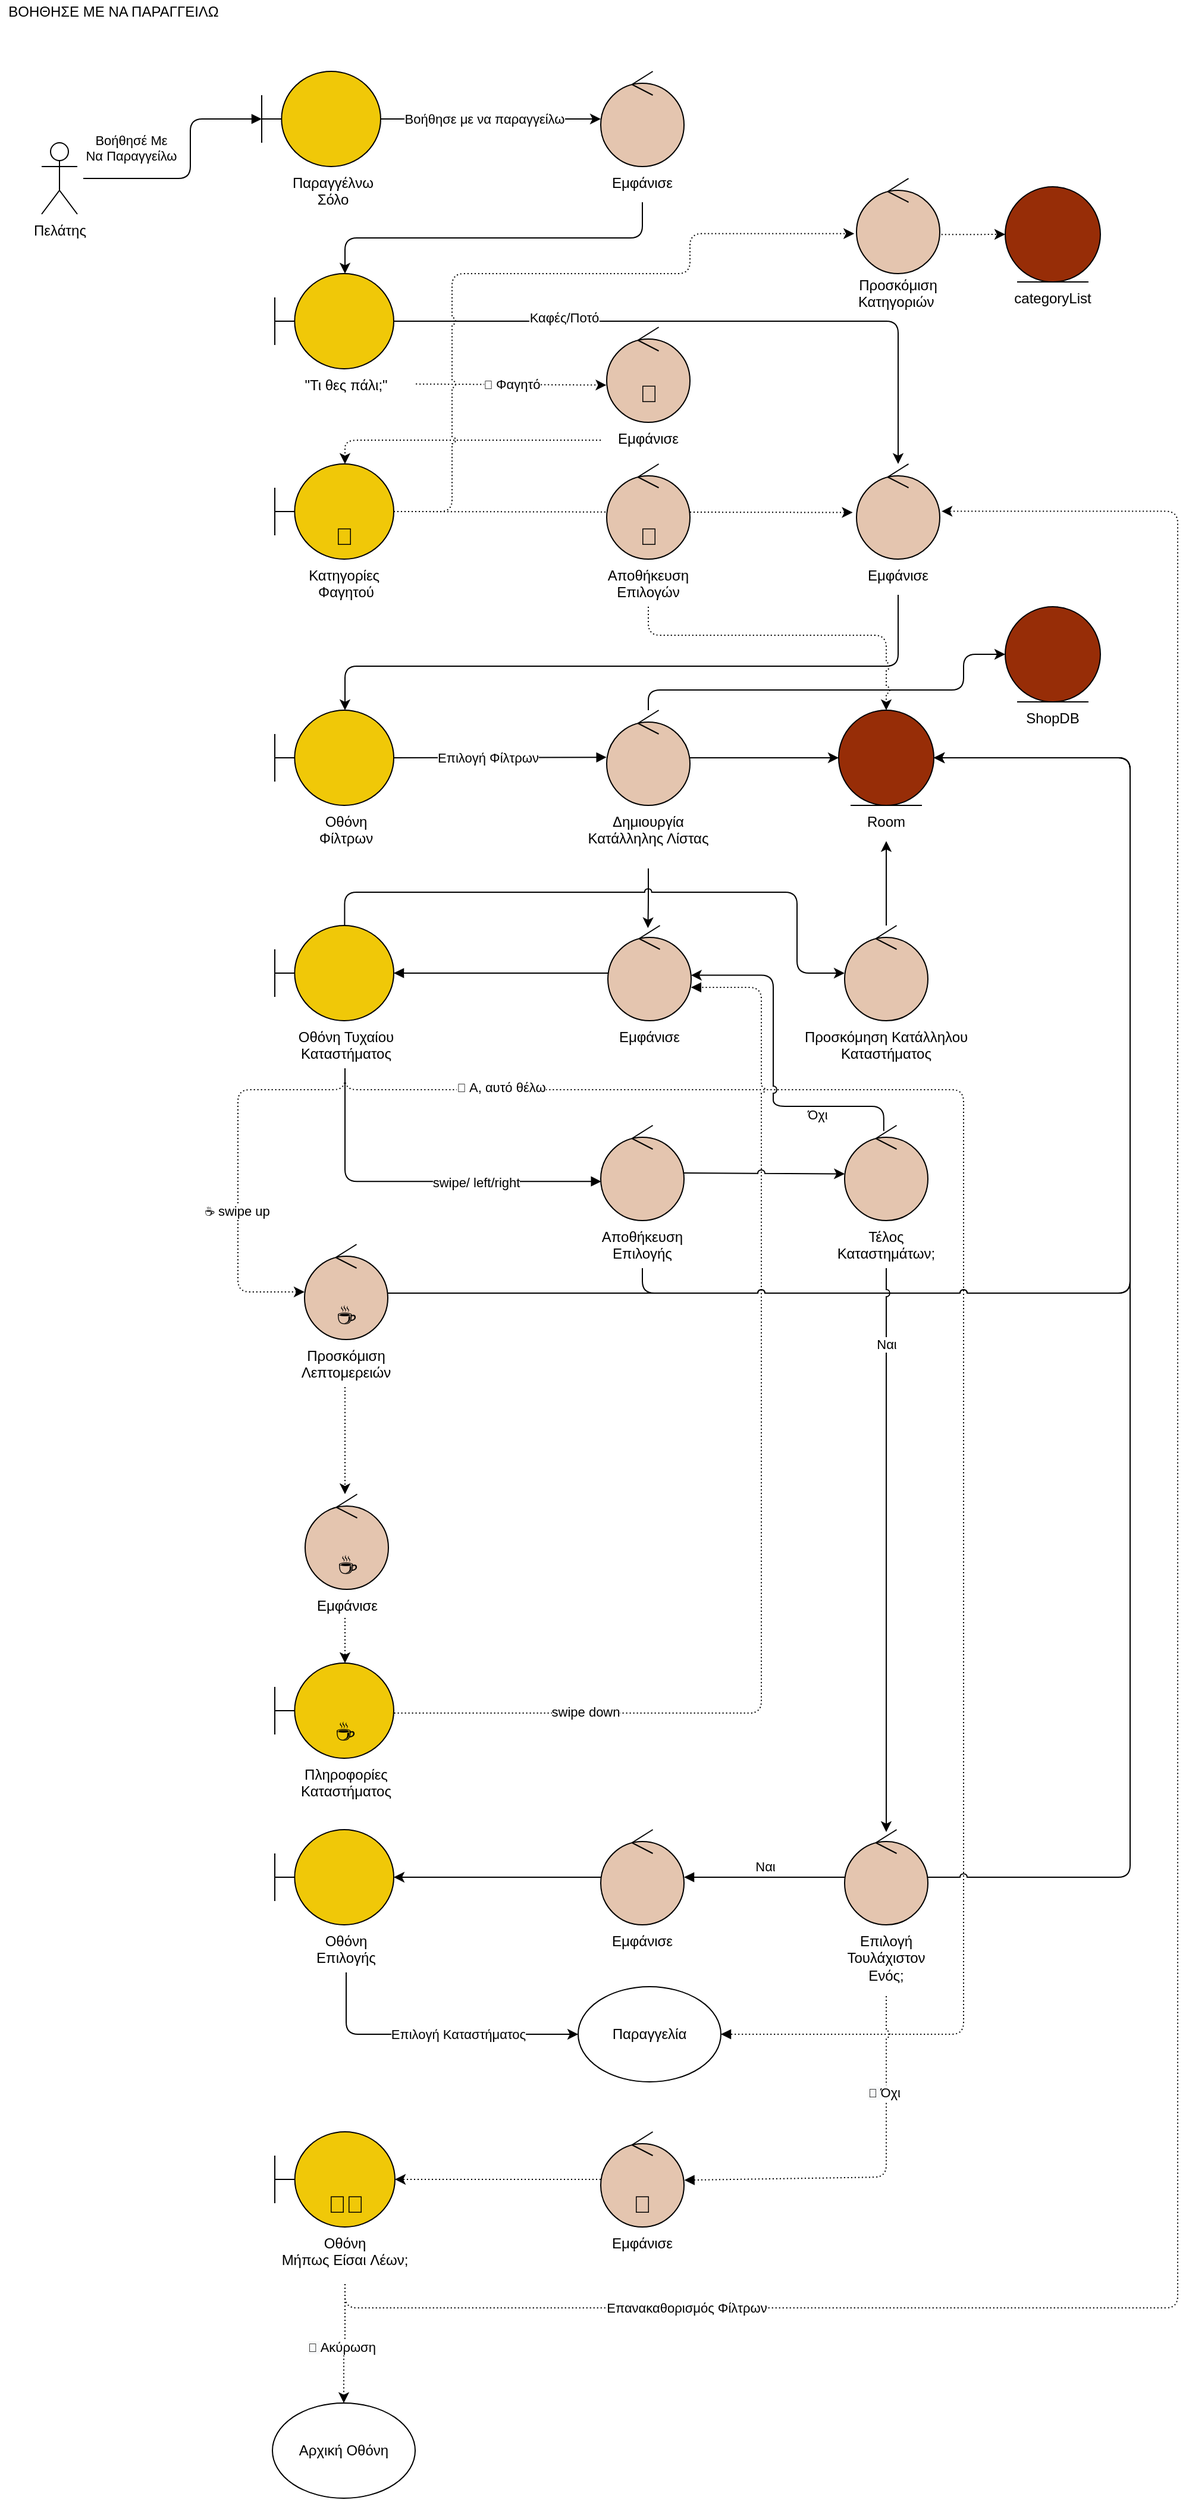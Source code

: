 <mxfile version="18.1.3" type="device"><diagram id="_NEF_zK0TXl3RWh3A6Ux" name="Page-1"><mxGraphModel dx="1234" dy="877" grid="1" gridSize="10" guides="1" tooltips="1" connect="1" arrows="1" fold="1" page="1" pageScale="1" pageWidth="850" pageHeight="1100" math="0" shadow="0"><root><mxCell id="0"/><mxCell id="1" parent="0"/><mxCell id="Lf7wM1ZkM_XLtzdAGIcc-1" style="edgeStyle=orthogonalEdgeStyle;rounded=1;orthogonalLoop=1;jettySize=auto;html=1;fillColor=#0050ef;strokeColor=#000000;jumpStyle=arc;fontColor=#000000;labelBackgroundColor=none;align=center;endArrow=block;endFill=1;dashed=1;dashPattern=1 2;entryX=1;entryY=0.5;entryDx=0;entryDy=0;" parent="1" source="Lf7wM1ZkM_XLtzdAGIcc-70" target="2eH9xFEFp1W0s7unApMl-45" edge="1"><mxGeometry relative="1" as="geometry"><Array as="points"><mxPoint x="330" y="956"/><mxPoint x="850" y="956"/><mxPoint x="850" y="1750"/></Array><mxPoint x="614.893" y="1746.043" as="targetPoint"/></mxGeometry></mxCell><mxCell id="2eH9xFEFp1W0s7unApMl-32" value="&lt;span style=&quot;font-size: 10px;&quot;&gt;🥩&amp;nbsp;&lt;/span&gt;Α, αυτό θέλω" style="edgeLabel;html=1;align=center;verticalAlign=middle;resizable=0;points=[];labelBackgroundColor=default;" parent="Lf7wM1ZkM_XLtzdAGIcc-1" vertex="1" connectable="0"><mxGeometry x="-0.806" y="-2" relative="1" as="geometry"><mxPoint y="-4" as="offset"/></mxGeometry></mxCell><mxCell id="Lf7wM1ZkM_XLtzdAGIcc-2" value="" style="html=1;verticalAlign=bottom;endArrow=block;rounded=1;entryX=1.004;entryY=0.508;entryDx=0;entryDy=0;entryPerimeter=0;fillColor=#fa6800;strokeColor=#000000;jumpStyle=arc;dashed=1;dashPattern=1 2;fontColor=#000000;labelBackgroundColor=none;align=center;" parent="1" source="Lf7wM1ZkM_XLtzdAGIcc-77" target="Lf7wM1ZkM_XLtzdAGIcc-53" edge="1"><mxGeometry x="0.506" width="80" relative="1" as="geometry"><mxPoint x="400" y="1786.0" as="sourcePoint"/><mxPoint x="590" y="1796.0" as="targetPoint"/><Array as="points"><mxPoint x="785" y="1870"/></Array><mxPoint as="offset"/></mxGeometry></mxCell><mxCell id="2eH9xFEFp1W0s7unApMl-65" value="&lt;span style=&quot;font-size: 10px; background-color: rgb(248, 249, 250);&quot;&gt;🍣&amp;nbsp;&lt;/span&gt;Όχι" style="edgeLabel;html=1;align=center;verticalAlign=middle;resizable=0;points=[];" parent="Lf7wM1ZkM_XLtzdAGIcc-2" vertex="1" connectable="0"><mxGeometry x="-0.499" y="-2" relative="1" as="geometry"><mxPoint as="offset"/></mxGeometry></mxCell><mxCell id="Lf7wM1ZkM_XLtzdAGIcc-3" value="Πελάτης" style="shape=umlActor;verticalLabelPosition=bottom;verticalAlign=top;html=1;fontColor=#000000;labelBackgroundColor=none;align=center;" parent="1" vertex="1"><mxGeometry x="75" y="160" width="30" height="60" as="geometry"/></mxCell><mxCell id="Lf7wM1ZkM_XLtzdAGIcc-4" style="edgeStyle=orthogonalEdgeStyle;rounded=1;orthogonalLoop=1;jettySize=auto;html=1;jumpStyle=arc;fontColor=#000000;labelBackgroundColor=none;align=center;" parent="1" source="Lf7wM1ZkM_XLtzdAGIcc-5" target="Lf7wM1ZkM_XLtzdAGIcc-37" edge="1"><mxGeometry relative="1" as="geometry"/></mxCell><mxCell id="Lf7wM1ZkM_XLtzdAGIcc-111" value="Βοήθησε με να παραγγείλω" style="edgeLabel;html=1;align=center;verticalAlign=middle;resizable=0;points=[];" parent="Lf7wM1ZkM_XLtzdAGIcc-4" vertex="1" connectable="0"><mxGeometry x="-0.237" relative="1" as="geometry"><mxPoint x="16" as="offset"/></mxGeometry></mxCell><mxCell id="Lf7wM1ZkM_XLtzdAGIcc-5" value="" style="shape=umlBoundary;whiteSpace=wrap;html=1;fillColor=#F0C808;strokeColor=#000000;fontColor=#000000;labelBackgroundColor=none;align=center;" parent="1" vertex="1"><mxGeometry x="260" y="100" width="100" height="80" as="geometry"/></mxCell><mxCell id="Lf7wM1ZkM_XLtzdAGIcc-6" value="Βοήθησέ Με &lt;br&gt;Να Παραγγείλω" style="html=1;verticalAlign=bottom;endArrow=block;rounded=1;jumpStyle=arc;fontColor=#000000;labelBackgroundColor=none;align=center;" parent="1" target="Lf7wM1ZkM_XLtzdAGIcc-5" edge="1"><mxGeometry x="-0.6" y="10" width="80" relative="1" as="geometry"><mxPoint x="110" y="190" as="sourcePoint"/><mxPoint x="190" y="139.5" as="targetPoint"/><Array as="points"><mxPoint x="200" y="190"/><mxPoint x="200" y="140"/></Array><mxPoint as="offset"/></mxGeometry></mxCell><mxCell id="Lf7wM1ZkM_XLtzdAGIcc-7" style="edgeStyle=orthogonalEdgeStyle;rounded=1;orthogonalLoop=1;jettySize=auto;html=1;jumpStyle=arc;fontColor=#000000;labelBackgroundColor=none;align=center;" parent="1" source="Lf7wM1ZkM_XLtzdAGIcc-9" target="Lf7wM1ZkM_XLtzdAGIcc-34" edge="1"><mxGeometry relative="1" as="geometry"><Array as="points"><mxPoint x="795" y="310"/></Array></mxGeometry></mxCell><mxCell id="2eH9xFEFp1W0s7unApMl-1" value="Καφές/Ποτό" style="edgeLabel;html=1;align=center;verticalAlign=middle;resizable=0;points=[];" parent="Lf7wM1ZkM_XLtzdAGIcc-7" vertex="1" connectable="0"><mxGeometry x="-0.474" y="3" relative="1" as="geometry"><mxPoint as="offset"/></mxGeometry></mxCell><mxCell id="Lf7wM1ZkM_XLtzdAGIcc-8" style="edgeStyle=orthogonalEdgeStyle;rounded=1;orthogonalLoop=1;jettySize=auto;html=1;fillColor=#008a00;strokeColor=#000000;jumpStyle=arc;dashed=1;dashPattern=1 2;fontColor=#000000;labelBackgroundColor=none;align=center;entryX=-0.004;entryY=0.609;entryDx=0;entryDy=0;entryPerimeter=0;exitX=1.005;exitY=0.32;exitDx=0;exitDy=0;exitPerimeter=0;" parent="1" source="Lf7wM1ZkM_XLtzdAGIcc-63" target="Lf7wM1ZkM_XLtzdAGIcc-29" edge="1"><mxGeometry relative="1" as="geometry"><Array as="points"><mxPoint x="420" y="363"/></Array><mxPoint x="420" y="363" as="sourcePoint"/></mxGeometry></mxCell><mxCell id="2eH9xFEFp1W0s7unApMl-4" value="&lt;span style=&quot;font-size: 10px;&quot;&gt;🌮&amp;nbsp;&lt;/span&gt;Φαγητό" style="edgeLabel;html=1;align=center;verticalAlign=middle;resizable=0;points=[];labelBackgroundColor=default;" parent="Lf7wM1ZkM_XLtzdAGIcc-8" vertex="1" connectable="0"><mxGeometry x="-0.171" y="1" relative="1" as="geometry"><mxPoint x="14" y="1" as="offset"/></mxGeometry></mxCell><mxCell id="Lf7wM1ZkM_XLtzdAGIcc-9" value="" style="shape=umlBoundary;whiteSpace=wrap;html=1;fillColor=#F0C808;strokeColor=#000000;fontColor=#000000;labelBackgroundColor=none;align=center;" parent="1" vertex="1"><mxGeometry x="271" y="270" width="100" height="80" as="geometry"/></mxCell><mxCell id="Lf7wM1ZkM_XLtzdAGIcc-12" style="edgeStyle=orthogonalEdgeStyle;rounded=1;orthogonalLoop=1;jettySize=auto;html=1;jumpStyle=arc;fontColor=#000000;labelBackgroundColor=none;align=center;endArrow=block;endFill=1;entryX=-0.002;entryY=0.495;entryDx=0;entryDy=0;entryPerimeter=0;" parent="1" source="Lf7wM1ZkM_XLtzdAGIcc-13" target="2eH9xFEFp1W0s7unApMl-11" edge="1"><mxGeometry relative="1" as="geometry"/></mxCell><mxCell id="2eH9xFEFp1W0s7unApMl-7" value="Επιλογή Φίλτρων" style="edgeLabel;html=1;align=center;verticalAlign=middle;resizable=0;points=[];" parent="Lf7wM1ZkM_XLtzdAGIcc-12" vertex="1" connectable="0"><mxGeometry x="-0.278" relative="1" as="geometry"><mxPoint x="14" as="offset"/></mxGeometry></mxCell><mxCell id="Lf7wM1ZkM_XLtzdAGIcc-13" value="" style="shape=umlBoundary;whiteSpace=wrap;html=1;fillColor=#F0C808;strokeColor=#000000;fontColor=#000000;labelBackgroundColor=none;align=center;" parent="1" vertex="1"><mxGeometry x="271" y="637" width="100" height="80" as="geometry"/></mxCell><mxCell id="Lf7wM1ZkM_XLtzdAGIcc-15" value="" style="edgeStyle=orthogonalEdgeStyle;rounded=1;orthogonalLoop=1;jettySize=auto;html=1;fillColor=#a20025;strokeColor=#000000;jumpStyle=arc;fontColor=#000000;labelBackgroundColor=none;align=center;dashed=1;dashPattern=1 2;" parent="1" source="Lf7wM1ZkM_XLtzdAGIcc-70" target="Lf7wM1ZkM_XLtzdAGIcc-103" edge="1"><mxGeometry relative="1" as="geometry"><Array as="points"><mxPoint x="330" y="956"/><mxPoint x="240" y="956"/><mxPoint x="240" y="1126"/></Array><mxPoint x="321" y="1106" as="targetPoint"/></mxGeometry></mxCell><mxCell id="2eH9xFEFp1W0s7unApMl-33" value="&lt;span style=&quot;font-size: 10px;&quot;&gt;☕️&amp;nbsp;&lt;/span&gt;swipe up" style="edgeLabel;html=1;align=center;verticalAlign=middle;resizable=0;points=[];labelBackgroundColor=default;" parent="Lf7wM1ZkM_XLtzdAGIcc-15" vertex="1" connectable="0"><mxGeometry x="0.254" y="-1" relative="1" as="geometry"><mxPoint as="offset"/></mxGeometry></mxCell><mxCell id="Lf7wM1ZkM_XLtzdAGIcc-16" style="edgeStyle=orthogonalEdgeStyle;rounded=1;orthogonalLoop=1;jettySize=auto;html=1;jumpStyle=arc;fontColor=#000000;labelBackgroundColor=none;align=center;endArrow=block;endFill=1;entryX=0.005;entryY=0.589;entryDx=0;entryDy=0;entryPerimeter=0;" parent="1" source="Lf7wM1ZkM_XLtzdAGIcc-70" target="2eH9xFEFp1W0s7unApMl-25" edge="1"><mxGeometry relative="1" as="geometry"><mxPoint x="536.0" y="1032.97" as="targetPoint"/><Array as="points"><mxPoint x="330" y="1033"/></Array></mxGeometry></mxCell><mxCell id="2eH9xFEFp1W0s7unApMl-23" value="swipe/ left/right" style="edgeLabel;html=1;align=center;verticalAlign=middle;resizable=0;points=[];" parent="Lf7wM1ZkM_XLtzdAGIcc-16" vertex="1" connectable="0"><mxGeometry x="-0.378" y="-1" relative="1" as="geometry"><mxPoint x="108" as="offset"/></mxGeometry></mxCell><mxCell id="Lf7wM1ZkM_XLtzdAGIcc-17" value="" style="shape=umlBoundary;whiteSpace=wrap;html=1;fillColor=#F0C808;strokeColor=#000000;fontColor=#000000;labelBackgroundColor=none;align=center;" parent="1" vertex="1"><mxGeometry x="271" y="818" width="100" height="80" as="geometry"/></mxCell><mxCell id="Lf7wM1ZkM_XLtzdAGIcc-18" style="edgeStyle=orthogonalEdgeStyle;rounded=1;orthogonalLoop=1;jettySize=auto;html=1;jumpStyle=arc;fontColor=#000000;labelBackgroundColor=none;align=center;endArrow=block;endFill=1;" parent="1" source="Lf7wM1ZkM_XLtzdAGIcc-19" target="Lf7wM1ZkM_XLtzdAGIcc-17" edge="1"><mxGeometry relative="1" as="geometry"/></mxCell><mxCell id="2eH9xFEFp1W0s7unApMl-2" style="edgeStyle=orthogonalEdgeStyle;rounded=0;orthogonalLoop=1;jettySize=auto;html=1;entryX=0.5;entryY=1;entryDx=0;entryDy=0;" parent="1" source="Lf7wM1ZkM_XLtzdAGIcc-22" target="2eH9xFEFp1W0s7unApMl-18" edge="1"><mxGeometry relative="1" as="geometry"/></mxCell><mxCell id="Lf7wM1ZkM_XLtzdAGIcc-25" style="edgeStyle=orthogonalEdgeStyle;rounded=1;orthogonalLoop=1;jettySize=auto;html=1;fillColor=#a20025;strokeColor=#000000;jumpStyle=arc;fontColor=#000000;labelBackgroundColor=none;align=center;exitX=1.003;exitY=0.525;exitDx=0;exitDy=0;exitPerimeter=0;endArrow=block;endFill=1;dashed=1;dashPattern=1 2;entryX=0.998;entryY=0.646;entryDx=0;entryDy=0;entryPerimeter=0;" parent="1" source="Lf7wM1ZkM_XLtzdAGIcc-26" target="Lf7wM1ZkM_XLtzdAGIcc-19" edge="1"><mxGeometry relative="1" as="geometry"><mxPoint x="620" y="860" as="targetPoint"/><Array as="points"><mxPoint x="680" y="1480"/><mxPoint x="680" y="870"/><mxPoint x="621" y="870"/></Array></mxGeometry></mxCell><mxCell id="2eH9xFEFp1W0s7unApMl-42" value="swipe down" style="edgeLabel;html=1;align=center;verticalAlign=middle;resizable=0;points=[];" parent="Lf7wM1ZkM_XLtzdAGIcc-25" vertex="1" connectable="0"><mxGeometry x="-0.672" y="-2" relative="1" as="geometry"><mxPoint y="-3" as="offset"/></mxGeometry></mxCell><mxCell id="Lf7wM1ZkM_XLtzdAGIcc-26" value="" style="shape=umlBoundary;whiteSpace=wrap;html=1;fillColor=#F0C808;fontColor=#000000;strokeColor=#000000;labelBackgroundColor=none;align=center;" parent="1" vertex="1"><mxGeometry x="271" y="1438.0" width="100" height="80" as="geometry"/></mxCell><mxCell id="Lf7wM1ZkM_XLtzdAGIcc-28" style="edgeStyle=orthogonalEdgeStyle;rounded=1;orthogonalLoop=1;jettySize=auto;html=1;fillColor=#008a00;strokeColor=#000000;jumpStyle=arc;fontColor=#000000;labelBackgroundColor=none;align=center;exitX=0;exitY=0.5;exitDx=0;exitDy=0;dashed=1;dashPattern=1 2;" parent="1" source="Lf7wM1ZkM_XLtzdAGIcc-64" target="Lf7wM1ZkM_XLtzdAGIcc-31" edge="1"><mxGeometry relative="1" as="geometry"><Array as="points"><mxPoint x="330" y="410"/></Array></mxGeometry></mxCell><mxCell id="Lf7wM1ZkM_XLtzdAGIcc-30" style="edgeStyle=orthogonalEdgeStyle;rounded=1;orthogonalLoop=1;jettySize=auto;html=1;fillColor=#008a00;strokeColor=#000000;jumpStyle=arc;fontColor=#000000;labelBackgroundColor=none;align=center;dashed=1;dashPattern=1 2;entryX=-0.046;entryY=0.51;entryDx=0;entryDy=0;entryPerimeter=0;" parent="1" source="Lf7wM1ZkM_XLtzdAGIcc-31" target="Lf7wM1ZkM_XLtzdAGIcc-34" edge="1"><mxGeometry relative="1" as="geometry"><mxPoint x="560" y="470" as="targetPoint"/></mxGeometry></mxCell><mxCell id="8kKslY0c_-FrImwwiRHU-4" style="edgeStyle=orthogonalEdgeStyle;rounded=1;orthogonalLoop=1;jettySize=auto;html=1;entryX=-0.027;entryY=0.58;entryDx=0;entryDy=0;dashed=1;dashPattern=1 2;entryPerimeter=0;jumpStyle=arc;" parent="1" source="Lf7wM1ZkM_XLtzdAGIcc-31" target="8kKslY0c_-FrImwwiRHU-7" edge="1"><mxGeometry relative="1" as="geometry"><mxPoint x="450" y="430" as="targetPoint"/><Array as="points"><mxPoint x="420" y="470"/><mxPoint x="420" y="270"/><mxPoint x="620" y="270"/><mxPoint x="620" y="236"/></Array></mxGeometry></mxCell><mxCell id="Lf7wM1ZkM_XLtzdAGIcc-31" value="" style="shape=umlBoundary;whiteSpace=wrap;html=1;fillColor=#F0C808;fontColor=#000000;strokeColor=#000000;labelBackgroundColor=none;align=center;" parent="1" vertex="1"><mxGeometry x="271" y="430" width="100" height="80" as="geometry"/></mxCell><mxCell id="Lf7wM1ZkM_XLtzdAGIcc-36" style="edgeStyle=orthogonalEdgeStyle;rounded=1;orthogonalLoop=1;jettySize=auto;html=1;jumpStyle=arc;fontColor=#000000;labelBackgroundColor=none;align=center;exitX=0.5;exitY=1;exitDx=0;exitDy=0;" parent="1" source="Lf7wM1ZkM_XLtzdAGIcc-61" target="Lf7wM1ZkM_XLtzdAGIcc-9" edge="1"><mxGeometry relative="1" as="geometry"><mxPoint x="450" y="280" as="targetPoint"/><Array as="points"><mxPoint x="580" y="240"/><mxPoint x="330" y="240"/></Array><mxPoint x="465" y="210" as="sourcePoint"/></mxGeometry></mxCell><mxCell id="Lf7wM1ZkM_XLtzdAGIcc-39" value="" style="edgeStyle=orthogonalEdgeStyle;rounded=1;orthogonalLoop=1;jettySize=auto;html=1;fillColor=#a20025;strokeColor=#000000;jumpStyle=arc;fontColor=#000000;labelBackgroundColor=none;align=center;dashed=1;dashPattern=1 2;" parent="1" source="Lf7wM1ZkM_XLtzdAGIcc-73" target="Lf7wM1ZkM_XLtzdAGIcc-26" edge="1"><mxGeometry relative="1" as="geometry"><Array as="points"><mxPoint x="330" y="1406"/><mxPoint x="330" y="1406"/></Array><mxPoint x="321.5" y="1406.0" as="sourcePoint"/></mxGeometry></mxCell><mxCell id="Lf7wM1ZkM_XLtzdAGIcc-40" value="" style="ellipse;shape=umlControl;whiteSpace=wrap;html=1;fillColor=#E4C5AF;fontColor=#000000;strokeColor=#000000;labelBackgroundColor=none;align=center;" parent="1" vertex="1"><mxGeometry x="296.5" y="1296.0" width="70" height="80" as="geometry"/></mxCell><mxCell id="Lf7wM1ZkM_XLtzdAGIcc-42" value="ΒΟΗΘΗΣΕ ΜΕ ΝΑ ΠΑΡΑΓΓΕΙΛΩ" style="text;html=1;align=center;verticalAlign=middle;resizable=0;points=[];autosize=1;strokeColor=none;fillColor=none;fontColor=#000000;labelBackgroundColor=none;" parent="1" vertex="1"><mxGeometry x="40" y="40" width="190" height="20" as="geometry"/></mxCell><mxCell id="Lf7wM1ZkM_XLtzdAGIcc-44" style="edgeStyle=orthogonalEdgeStyle;rounded=1;orthogonalLoop=1;jettySize=auto;html=1;jumpStyle=arc;fontColor=#000000;labelBackgroundColor=none;align=center;" parent="1" source="Lf7wM1ZkM_XLtzdAGIcc-45" target="Lf7wM1ZkM_XLtzdAGIcc-47" edge="1"><mxGeometry relative="1" as="geometry"/></mxCell><mxCell id="Lf7wM1ZkM_XLtzdAGIcc-45" value="" style="ellipse;shape=umlControl;whiteSpace=wrap;html=1;fillColor=#E4C5AF;fontColor=#000000;labelBackgroundColor=none;align=center;" parent="1" vertex="1"><mxGeometry x="545" y="1578.0" width="70" height="80" as="geometry"/></mxCell><mxCell id="Lf7wM1ZkM_XLtzdAGIcc-46" style="edgeStyle=orthogonalEdgeStyle;rounded=1;orthogonalLoop=1;jettySize=auto;html=1;jumpStyle=arc;fontColor=#000000;labelBackgroundColor=none;align=center;exitX=0.5;exitY=1;exitDx=0;exitDy=0;entryX=0;entryY=0.5;entryDx=0;entryDy=0;" parent="1" source="Lf7wM1ZkM_XLtzdAGIcc-75" target="2eH9xFEFp1W0s7unApMl-45" edge="1"><mxGeometry relative="1" as="geometry"><Array as="points"><mxPoint x="331" y="1750"/></Array><mxPoint x="545.011" y="1743.957" as="targetPoint"/></mxGeometry></mxCell><mxCell id="2eH9xFEFp1W0s7unApMl-44" value="Επιλογή Καταστήματος" style="edgeLabel;html=1;align=center;verticalAlign=middle;resizable=0;points=[];" parent="Lf7wM1ZkM_XLtzdAGIcc-46" vertex="1" connectable="0"><mxGeometry x="-0.329" y="-1" relative="1" as="geometry"><mxPoint x="63" y="-1" as="offset"/></mxGeometry></mxCell><mxCell id="Lf7wM1ZkM_XLtzdAGIcc-47" value="" style="shape=umlBoundary;whiteSpace=wrap;html=1;fillColor=#F0C808;strokeColor=#000000;fontColor=#000000;labelBackgroundColor=none;align=center;" parent="1" vertex="1"><mxGeometry x="271" y="1578.0" width="100" height="80" as="geometry"/></mxCell><mxCell id="Lf7wM1ZkM_XLtzdAGIcc-50" value="Ναι" style="html=1;verticalAlign=bottom;endArrow=block;rounded=1;jumpStyle=arc;fontColor=#000000;labelBackgroundColor=none;align=center;" parent="1" source="Lf7wM1ZkM_XLtzdAGIcc-48" target="Lf7wM1ZkM_XLtzdAGIcc-45" edge="1"><mxGeometry width="80" relative="1" as="geometry"><mxPoint x="470" y="1566.0" as="sourcePoint"/><mxPoint x="550" y="1566.0" as="targetPoint"/></mxGeometry></mxCell><mxCell id="Lf7wM1ZkM_XLtzdAGIcc-52" style="edgeStyle=orthogonalEdgeStyle;rounded=1;orthogonalLoop=1;jettySize=auto;html=1;fillColor=#fa6800;strokeColor=#000000;jumpStyle=arc;fontColor=#000000;labelBackgroundColor=none;align=center;dashed=1;dashPattern=1 2;" parent="1" source="Lf7wM1ZkM_XLtzdAGIcc-53" target="Lf7wM1ZkM_XLtzdAGIcc-55" edge="1"><mxGeometry relative="1" as="geometry"/></mxCell><mxCell id="Lf7wM1ZkM_XLtzdAGIcc-54" style="edgeStyle=orthogonalEdgeStyle;rounded=1;orthogonalLoop=1;jettySize=auto;html=1;fillColor=#fa6800;strokeColor=#000000;jumpStyle=arc;fontColor=#000000;labelBackgroundColor=none;align=center;entryX=1.022;entryY=0.497;entryDx=0;entryDy=0;entryPerimeter=0;dashed=1;dashPattern=1 2;exitX=0.5;exitY=1;exitDx=0;exitDy=0;" parent="1" source="Lf7wM1ZkM_XLtzdAGIcc-81" target="Lf7wM1ZkM_XLtzdAGIcc-34" edge="1"><mxGeometry relative="1" as="geometry"><Array as="points"><mxPoint x="330" y="1980"/><mxPoint x="1030" y="1980"/><mxPoint x="1030" y="470"/></Array><mxPoint x="640" y="490" as="targetPoint"/></mxGeometry></mxCell><mxCell id="2eH9xFEFp1W0s7unApMl-68" value="Επανακαθορισμός Φίλτρων" style="edgeLabel;html=1;align=center;verticalAlign=middle;resizable=0;points=[];" parent="Lf7wM1ZkM_XLtzdAGIcc-54" vertex="1" connectable="0"><mxGeometry x="-0.747" relative="1" as="geometry"><mxPoint as="offset"/></mxGeometry></mxCell><mxCell id="Lf7wM1ZkM_XLtzdAGIcc-55" value="" style="shape=umlBoundary;whiteSpace=wrap;html=1;direction=east;fillColor=#F0C808;fontColor=#000000;strokeColor=#000000;labelBackgroundColor=none;align=center;" parent="1" vertex="1"><mxGeometry x="271" y="1832.0" width="101" height="80" as="geometry"/></mxCell><mxCell id="Lf7wM1ZkM_XLtzdAGIcc-62" value="&lt;span style=&quot;font-family: helvetica; font-size: 12px; font-style: normal; font-weight: 400; letter-spacing: normal; text-indent: 0px; text-transform: none; word-spacing: 0px; display: inline; float: none;&quot;&gt;Παραγγέλνω&lt;/span&gt;&lt;br style=&quot;font-family: helvetica; font-size: 12px; font-style: normal; font-weight: 400; letter-spacing: normal; text-indent: 0px; text-transform: none; word-spacing: 0px;&quot;&gt;&lt;span style=&quot;font-family: helvetica; font-size: 12px; font-style: normal; font-weight: 400; letter-spacing: normal; text-indent: 0px; text-transform: none; word-spacing: 0px; display: inline; float: none;&quot;&gt;Σόλο&lt;/span&gt;" style="text;whiteSpace=wrap;html=1;fontColor=#000000;labelBackgroundColor=none;align=center;" parent="1" vertex="1"><mxGeometry x="250" y="180" width="140" height="40" as="geometry"/></mxCell><mxCell id="Lf7wM1ZkM_XLtzdAGIcc-63" value="&lt;font face=&quot;helvetica&quot;&gt;&quot;Τι θες πάλι;&quot;&lt;/font&gt;" style="text;whiteSpace=wrap;html=1;fontColor=#000000;labelBackgroundColor=none;align=center;" parent="1" vertex="1"><mxGeometry x="273" y="350" width="116" height="40" as="geometry"/></mxCell><mxCell id="Lf7wM1ZkM_XLtzdAGIcc-65" value="&lt;font face=&quot;helvetica&quot;&gt;Κατηγορίες&amp;nbsp;&lt;/font&gt;&lt;br style=&quot;font-family: &amp;quot;helvetica&amp;quot; ; font-size: 12px ; font-style: normal ; font-weight: 400 ; letter-spacing: normal ; text-indent: 0px ; text-transform: none ; word-spacing: 0px&quot;&gt;&lt;span style=&quot;font-family: &amp;quot;helvetica&amp;quot; ; font-size: 12px ; font-style: normal ; font-weight: 400 ; letter-spacing: normal ; text-indent: 0px ; text-transform: none ; word-spacing: 0px ; display: inline ; float: none&quot;&gt;Φαγητού&lt;/span&gt;" style="text;whiteSpace=wrap;html=1;fontColor=#000000;labelBackgroundColor=none;align=center;" parent="1" vertex="1"><mxGeometry x="291" y="510" width="80" height="40" as="geometry"/></mxCell><mxCell id="Lf7wM1ZkM_XLtzdAGIcc-67" value="&lt;meta charset=&quot;utf-8&quot;&gt;&lt;span style=&quot;color: rgb(0, 0, 0); font-family: helvetica; font-size: 12px; font-style: normal; font-weight: 400; letter-spacing: normal; text-indent: 0px; text-transform: none; word-spacing: 0px; display: inline; float: none;&quot;&gt;Οθόνη&lt;/span&gt;&lt;br style=&quot;color: rgb(0, 0, 0); font-family: helvetica; font-size: 12px; font-style: normal; font-weight: 400; letter-spacing: normal; text-indent: 0px; text-transform: none; word-spacing: 0px;&quot;&gt;&lt;span style=&quot;color: rgb(0, 0, 0); font-family: helvetica; font-size: 12px; font-style: normal; font-weight: 400; letter-spacing: normal; text-indent: 0px; text-transform: none; word-spacing: 0px; display: inline; float: none;&quot;&gt;Φίλτρων&lt;/span&gt;" style="text;whiteSpace=wrap;html=1;fontColor=#000000;align=center;labelBackgroundColor=none;" parent="1" vertex="1"><mxGeometry x="296" y="717" width="70" height="40" as="geometry"/></mxCell><mxCell id="Lf7wM1ZkM_XLtzdAGIcc-70" value="&lt;meta charset=&quot;utf-8&quot;&gt;&lt;span style=&quot;color: rgb(0, 0, 0); font-family: helvetica; font-size: 12px; font-style: normal; font-weight: 400; letter-spacing: normal; text-indent: 0px; text-transform: none; word-spacing: 0px; display: inline; float: none;&quot;&gt;Οθόνη Τυχαίου&lt;/span&gt;&lt;br style=&quot;color: rgb(0, 0, 0); font-family: helvetica; font-size: 12px; font-style: normal; font-weight: 400; letter-spacing: normal; text-indent: 0px; text-transform: none; word-spacing: 0px;&quot;&gt;&lt;span style=&quot;color: rgb(0, 0, 0); font-family: helvetica; font-size: 12px; font-style: normal; font-weight: 400; letter-spacing: normal; text-indent: 0px; text-transform: none; word-spacing: 0px; display: inline; float: none;&quot;&gt;Καταστήματος&lt;/span&gt;" style="text;whiteSpace=wrap;html=1;fontColor=#000000;align=center;labelBackgroundColor=none;" parent="1" vertex="1"><mxGeometry x="276" y="898" width="110" height="40" as="geometry"/></mxCell><mxCell id="Lf7wM1ZkM_XLtzdAGIcc-73" value="&lt;meta charset=&quot;utf-8&quot;&gt;&lt;span style=&quot;color: rgb(0, 0, 0); font-family: helvetica; font-size: 12px; font-style: normal; font-weight: 400; letter-spacing: normal; text-indent: 0px; text-transform: none; word-spacing: 0px; display: inline; float: none;&quot;&gt;Εμφάνισε&lt;/span&gt;" style="text;whiteSpace=wrap;html=1;fontColor=#000000;align=center;labelBackgroundColor=none;" parent="1" vertex="1"><mxGeometry x="291.5" y="1376" width="80" height="24" as="geometry"/></mxCell><mxCell id="Lf7wM1ZkM_XLtzdAGIcc-74" value="&lt;meta charset=&quot;utf-8&quot;&gt;&lt;span style=&quot;color: rgb(0, 0, 0); font-family: helvetica; font-size: 12px; font-style: normal; font-weight: 400; letter-spacing: normal; text-indent: 0px; text-transform: none; word-spacing: 0px; display: inline; float: none;&quot;&gt;Πληροφορίες&lt;/span&gt;&lt;br style=&quot;color: rgb(0, 0, 0); font-family: helvetica; font-size: 12px; font-style: normal; font-weight: 400; letter-spacing: normal; text-indent: 0px; text-transform: none; word-spacing: 0px;&quot;&gt;&lt;span style=&quot;color: rgb(0, 0, 0); font-family: helvetica; font-size: 12px; font-style: normal; font-weight: 400; letter-spacing: normal; text-indent: 0px; text-transform: none; word-spacing: 0px; display: inline; float: none;&quot;&gt;Καταστήματος&lt;/span&gt;" style="text;whiteSpace=wrap;html=1;fontColor=#000000;align=center;labelBackgroundColor=none;" parent="1" vertex="1"><mxGeometry x="276" y="1518.0" width="110" height="40" as="geometry"/></mxCell><mxCell id="Lf7wM1ZkM_XLtzdAGIcc-75" value="&lt;meta charset=&quot;utf-8&quot;&gt;&lt;span style=&quot;color: rgb(0, 0, 0); font-family: helvetica; font-size: 12px; font-style: normal; font-weight: 400; letter-spacing: normal; text-indent: 0px; text-transform: none; word-spacing: 0px; display: inline; float: none;&quot;&gt;Οθόνη&lt;/span&gt;&lt;br style=&quot;color: rgb(0, 0, 0); font-family: helvetica; font-size: 12px; font-style: normal; font-weight: 400; letter-spacing: normal; text-indent: 0px; text-transform: none; word-spacing: 0px;&quot;&gt;&lt;span style=&quot;color: rgb(0, 0, 0); font-family: helvetica; font-size: 12px; font-style: normal; font-weight: 400; letter-spacing: normal; text-indent: 0px; text-transform: none; word-spacing: 0px; display: inline; float: none;&quot;&gt;Επιλογής&lt;/span&gt;" style="text;whiteSpace=wrap;html=1;fontColor=#000000;align=center;labelBackgroundColor=none;" parent="1" vertex="1"><mxGeometry x="291" y="1658.0" width="80" height="40" as="geometry"/></mxCell><mxCell id="Lf7wM1ZkM_XLtzdAGIcc-76" value="&lt;meta charset=&quot;utf-8&quot;&gt;&lt;span style=&quot;color: rgb(0, 0, 0); font-family: helvetica; font-size: 12px; font-style: normal; font-weight: 400; letter-spacing: normal; text-indent: 0px; text-transform: none; word-spacing: 0px; display: inline; float: none;&quot;&gt;Εμφάνισε&lt;/span&gt;" style="text;whiteSpace=wrap;html=1;fontColor=#000000;align=center;labelBackgroundColor=none;" parent="1" vertex="1"><mxGeometry x="540" y="1658.0" width="80" height="30" as="geometry"/></mxCell><mxCell id="Lf7wM1ZkM_XLtzdAGIcc-80" style="edgeStyle=orthogonalEdgeStyle;rounded=1;orthogonalLoop=1;jettySize=auto;html=1;dashed=1;dashPattern=1 2;entryX=0.5;entryY=0;entryDx=0;entryDy=0;" parent="1" source="Lf7wM1ZkM_XLtzdAGIcc-81" target="2eH9xFEFp1W0s7unApMl-66" edge="1"><mxGeometry relative="1" as="geometry"><mxPoint x="329" y="2032" as="targetPoint"/></mxGeometry></mxCell><mxCell id="2eH9xFEFp1W0s7unApMl-67" value="&lt;span style=&quot;font-size: 10px; background-color: rgb(248, 249, 250);&quot;&gt;🥞&amp;nbsp;&lt;/span&gt;Ακύρωση" style="edgeLabel;html=1;align=center;verticalAlign=middle;resizable=0;points=[];" parent="Lf7wM1ZkM_XLtzdAGIcc-80" vertex="1" connectable="0"><mxGeometry x="0.06" y="-2" relative="1" as="geometry"><mxPoint as="offset"/></mxGeometry></mxCell><mxCell id="Lf7wM1ZkM_XLtzdAGIcc-81" value="&lt;span style=&quot;color: rgb(0, 0, 0); font-family: helvetica; font-size: 12px; font-style: normal; font-weight: 400; letter-spacing: normal; text-indent: 0px; text-transform: none; word-spacing: 0px; display: inline; float: none;&quot;&gt;Οθόνη&lt;/span&gt;&lt;br style=&quot;color: rgb(0, 0, 0); font-family: helvetica; font-size: 12px; font-style: normal; font-weight: 400; letter-spacing: normal; text-indent: 0px; text-transform: none; word-spacing: 0px;&quot;&gt;&lt;span style=&quot;color: rgb(0, 0, 0); font-family: helvetica; font-size: 12px; font-style: normal; font-weight: 400; letter-spacing: normal; text-indent: 0px; text-transform: none; word-spacing: 0px; display: inline; float: none;&quot;&gt;Μήπως&amp;nbsp;&lt;/span&gt;&lt;span style=&quot;color: rgb(0, 0, 0); font-family: helvetica; font-size: 12px; font-style: normal; font-weight: 400; letter-spacing: normal; text-indent: 0px; text-transform: none; word-spacing: 0px; display: inline; float: none;&quot;&gt;Είσαι&amp;nbsp;&lt;/span&gt;&lt;span style=&quot;color: rgb(0, 0, 0); font-family: helvetica; font-size: 12px; font-style: normal; font-weight: 400; letter-spacing: normal; text-indent: 0px; text-transform: none; word-spacing: 0px; display: inline; float: none;&quot;&gt;Λέων;&lt;/span&gt;" style="text;whiteSpace=wrap;html=1;fontColor=#000000;align=center;labelBackgroundColor=none;" parent="1" vertex="1"><mxGeometry x="270" y="1912" width="120" height="48" as="geometry"/></mxCell><mxCell id="Lf7wM1ZkM_XLtzdAGIcc-103" value="" style="ellipse;shape=umlControl;whiteSpace=wrap;html=1;fillColor=#E4C5AF;fontColor=#000000;strokeColor=#000000;labelBackgroundColor=none;align=center;" parent="1" vertex="1"><mxGeometry x="296" y="1086.0" width="70" height="80" as="geometry"/></mxCell><mxCell id="Lf7wM1ZkM_XLtzdAGIcc-104" style="edgeStyle=orthogonalEdgeStyle;rounded=1;orthogonalLoop=1;jettySize=auto;html=1;dashed=1;dashPattern=1 2;" parent="1" source="Lf7wM1ZkM_XLtzdAGIcc-105" target="Lf7wM1ZkM_XLtzdAGIcc-40" edge="1"><mxGeometry relative="1" as="geometry"><Array as="points"><mxPoint x="330" y="1220"/><mxPoint x="330" y="1220"/></Array></mxGeometry></mxCell><mxCell id="Lf7wM1ZkM_XLtzdAGIcc-105" value="&lt;font face=&quot;helvetica&quot;&gt;Προσκόμιση&lt;br&gt;Λεπτομερειών&lt;br&gt;&lt;br&gt;&lt;/font&gt;" style="text;whiteSpace=wrap;html=1;fontColor=#000000;align=center;labelBackgroundColor=none;" parent="1" vertex="1"><mxGeometry x="291" y="1166" width="80" height="40" as="geometry"/></mxCell><mxCell id="Lf7wM1ZkM_XLtzdAGIcc-110" value="" style="group" parent="1" vertex="1" connectable="0"><mxGeometry x="540" y="100" width="80" height="110" as="geometry"/></mxCell><mxCell id="Lf7wM1ZkM_XLtzdAGIcc-37" value="" style="ellipse;shape=umlControl;whiteSpace=wrap;html=1;fillColor=#E4C5AF;fontColor=#000000;labelBackgroundColor=none;align=center;" parent="Lf7wM1ZkM_XLtzdAGIcc-110" vertex="1"><mxGeometry x="5" width="70" height="80" as="geometry"/></mxCell><mxCell id="Lf7wM1ZkM_XLtzdAGIcc-61" value="&lt;meta charset=&quot;utf-8&quot;&gt;&lt;span style=&quot;font-family: helvetica; font-size: 12px; font-style: normal; font-weight: 400; letter-spacing: normal; text-indent: 0px; text-transform: none; word-spacing: 0px; display: inline; float: none;&quot;&gt;Εμφάνισε&lt;/span&gt;" style="text;whiteSpace=wrap;html=1;fontColor=#000000;labelBackgroundColor=none;align=center;" parent="Lf7wM1ZkM_XLtzdAGIcc-110" vertex="1"><mxGeometry y="80" width="80" height="30" as="geometry"/></mxCell><mxCell id="Lf7wM1ZkM_XLtzdAGIcc-112" value="" style="group" parent="1" vertex="1" connectable="0"><mxGeometry x="760" y="430" width="80" height="110" as="geometry"/></mxCell><mxCell id="Lf7wM1ZkM_XLtzdAGIcc-34" value="" style="ellipse;shape=umlControl;whiteSpace=wrap;html=1;fillColor=#E4C5AF;fontColor=#000000;labelBackgroundColor=none;align=center;" parent="Lf7wM1ZkM_XLtzdAGIcc-112" vertex="1"><mxGeometry width="70" height="80" as="geometry"/></mxCell><mxCell id="Lf7wM1ZkM_XLtzdAGIcc-66" value="&lt;meta charset=&quot;utf-8&quot;&gt;&lt;span style=&quot;font-family: helvetica; font-size: 12px; font-style: normal; font-weight: 400; letter-spacing: normal; text-indent: 0px; text-transform: none; word-spacing: 0px; display: inline; float: none;&quot;&gt;Εμφάνισε&lt;/span&gt;" style="text;whiteSpace=wrap;html=1;fontColor=#000000;labelBackgroundColor=none;align=center;" parent="Lf7wM1ZkM_XLtzdAGIcc-112" vertex="1"><mxGeometry x="-5" y="80" width="80" height="30" as="geometry"/></mxCell><mxCell id="Lf7wM1ZkM_XLtzdAGIcc-113" value="" style="group" parent="1" vertex="1" connectable="0"><mxGeometry x="545" y="315" width="80" height="110" as="geometry"/></mxCell><mxCell id="Lf7wM1ZkM_XLtzdAGIcc-29" value="" style="ellipse;shape=umlControl;whiteSpace=wrap;html=1;fillColor=#E4C5AF;fontColor=#000000;strokeColor=#000000;labelBackgroundColor=none;align=center;" parent="Lf7wM1ZkM_XLtzdAGIcc-113" vertex="1"><mxGeometry x="5" width="70" height="80" as="geometry"/></mxCell><mxCell id="Lf7wM1ZkM_XLtzdAGIcc-64" value="&lt;meta charset=&quot;utf-8&quot;&gt;&lt;span style=&quot;font-family: helvetica; font-size: 12px; font-style: normal; font-weight: 400; letter-spacing: normal; text-indent: 0px; text-transform: none; word-spacing: 0px; display: inline; float: none;&quot;&gt;Εμφάνισε&lt;/span&gt;" style="text;whiteSpace=wrap;html=1;fontColor=#000000;labelBackgroundColor=none;align=center;" parent="Lf7wM1ZkM_XLtzdAGIcc-113" vertex="1"><mxGeometry y="80" width="80" height="30" as="geometry"/></mxCell><mxCell id="2eH9xFEFp1W0s7unApMl-71" value="&lt;font style=&quot;font-size: 20px;&quot;&gt;🌮&lt;/font&gt;" style="text;html=1;align=center;verticalAlign=middle;resizable=0;points=[];autosize=1;strokeColor=none;fillColor=none;fontSize=20;" parent="Lf7wM1ZkM_XLtzdAGIcc-113" vertex="1"><mxGeometry x="20" y="40" width="40" height="30" as="geometry"/></mxCell><mxCell id="2eH9xFEFp1W0s7unApMl-6" value="" style="group" parent="1" vertex="1" connectable="0"><mxGeometry x="870" y="550" width="110" height="120" as="geometry"/></mxCell><mxCell id="Lf7wM1ZkM_XLtzdAGIcc-23" value="" style="ellipse;shape=umlEntity;whiteSpace=wrap;html=1;fontColor=#000000;labelBackgroundColor=none;align=center;fillColor=#972D07;" parent="2eH9xFEFp1W0s7unApMl-6" vertex="1"><mxGeometry x="15" width="80" height="80" as="geometry"/></mxCell><mxCell id="Lf7wM1ZkM_XLtzdAGIcc-69" value="&lt;font face=&quot;helvetica&quot;&gt;ShopDB&lt;/font&gt;" style="text;whiteSpace=wrap;html=1;fontColor=#000000;align=center;labelBackgroundColor=none;" parent="2eH9xFEFp1W0s7unApMl-6" vertex="1"><mxGeometry y="80" width="110" height="30" as="geometry"/></mxCell><mxCell id="2eH9xFEFp1W0s7unApMl-8" value="" style="group" parent="1" vertex="1" connectable="0"><mxGeometry x="730" y="818" width="110" height="120" as="geometry"/></mxCell><mxCell id="Lf7wM1ZkM_XLtzdAGIcc-22" value="" style="ellipse;shape=umlControl;whiteSpace=wrap;html=1;fillColor=#E4C5AF;fontColor=#000000;labelBackgroundColor=none;align=center;" parent="2eH9xFEFp1W0s7unApMl-8" vertex="1"><mxGeometry x="20" width="70" height="80" as="geometry"/></mxCell><mxCell id="Lf7wM1ZkM_XLtzdAGIcc-68" value="&lt;span style=&quot;color: rgb(0, 0, 0); font-family: helvetica; font-size: 12px; font-style: normal; font-weight: 400; letter-spacing: normal; text-indent: 0px; text-transform: none; word-spacing: 0px; display: inline; float: none;&quot;&gt;Προσκόμηση&amp;nbsp;&lt;/span&gt;&lt;span style=&quot;color: rgb(0, 0, 0); font-family: helvetica; font-size: 12px; font-style: normal; font-weight: 400; letter-spacing: normal; text-indent: 0px; text-transform: none; word-spacing: 0px; display: inline; float: none;&quot;&gt;Κατάλληλου&lt;/span&gt;&lt;br style=&quot;color: rgb(0, 0, 0); font-family: helvetica; font-size: 12px; font-style: normal; font-weight: 400; letter-spacing: normal; text-indent: 0px; text-transform: none; word-spacing: 0px;&quot;&gt;&lt;span style=&quot;color: rgb(0, 0, 0); font-family: helvetica; font-size: 12px; font-style: normal; font-weight: 400; letter-spacing: normal; text-indent: 0px; text-transform: none; word-spacing: 0px; display: inline; float: none;&quot;&gt;Καταστήματος&lt;/span&gt;" style="text;whiteSpace=wrap;html=1;fontColor=#000000;align=center;labelBackgroundColor=none;" parent="2eH9xFEFp1W0s7unApMl-8" vertex="1"><mxGeometry y="80" width="110" height="40" as="geometry"/></mxCell><mxCell id="2eH9xFEFp1W0s7unApMl-10" value="" style="group" parent="1" vertex="1" connectable="0"><mxGeometry x="530" y="637" width="110" height="140" as="geometry"/></mxCell><mxCell id="2eH9xFEFp1W0s7unApMl-11" value="" style="ellipse;shape=umlControl;whiteSpace=wrap;html=1;fillColor=#E4C5AF;fontColor=#000000;labelBackgroundColor=none;align=center;" parent="2eH9xFEFp1W0s7unApMl-10" vertex="1"><mxGeometry x="20" width="70" height="80" as="geometry"/></mxCell><mxCell id="2eH9xFEFp1W0s7unApMl-12" value="&lt;font face=&quot;helvetica&quot;&gt;Δημιουργία Κατάλληλης Λίστας&lt;/font&gt;" style="text;whiteSpace=wrap;html=1;fontColor=#000000;align=center;labelBackgroundColor=none;" parent="2eH9xFEFp1W0s7unApMl-10" vertex="1"><mxGeometry y="80" width="110" height="53" as="geometry"/></mxCell><mxCell id="2eH9xFEFp1W0s7unApMl-13" value="" style="group" parent="1" vertex="1" connectable="0"><mxGeometry x="730" y="986" width="110" height="120" as="geometry"/></mxCell><mxCell id="2eH9xFEFp1W0s7unApMl-14" value="" style="ellipse;shape=umlControl;whiteSpace=wrap;html=1;fillColor=#E4C5AF;fontColor=#000000;labelBackgroundColor=none;align=center;" parent="2eH9xFEFp1W0s7unApMl-13" vertex="1"><mxGeometry x="20" width="70" height="80" as="geometry"/></mxCell><mxCell id="2eH9xFEFp1W0s7unApMl-15" value="&lt;font face=&quot;helvetica&quot;&gt;Τέλος Καταστημάτων;&lt;/font&gt;" style="text;whiteSpace=wrap;html=1;fontColor=#000000;align=center;labelBackgroundColor=none;" parent="2eH9xFEFp1W0s7unApMl-13" vertex="1"><mxGeometry y="80" width="110" height="40" as="geometry"/></mxCell><mxCell id="2eH9xFEFp1W0s7unApMl-16" value="" style="group" parent="1" vertex="1" connectable="0"><mxGeometry x="730" y="637" width="110" height="120" as="geometry"/></mxCell><mxCell id="2eH9xFEFp1W0s7unApMl-17" value="" style="ellipse;shape=umlEntity;whiteSpace=wrap;html=1;fontColor=#000000;labelBackgroundColor=none;align=center;fillColor=#972D07;" parent="2eH9xFEFp1W0s7unApMl-16" vertex="1"><mxGeometry x="15" width="80" height="80" as="geometry"/></mxCell><mxCell id="2eH9xFEFp1W0s7unApMl-18" value="&lt;font face=&quot;helvetica&quot;&gt;Room&lt;/font&gt;" style="text;whiteSpace=wrap;html=1;fontColor=#000000;align=center;labelBackgroundColor=none;" parent="2eH9xFEFp1W0s7unApMl-16" vertex="1"><mxGeometry y="80" width="110" height="30" as="geometry"/></mxCell><mxCell id="2eH9xFEFp1W0s7unApMl-19" value="" style="group" parent="1" vertex="1" connectable="0"><mxGeometry x="546" y="818" width="80" height="108" as="geometry"/></mxCell><mxCell id="Lf7wM1ZkM_XLtzdAGIcc-19" value="" style="ellipse;shape=umlControl;whiteSpace=wrap;html=1;fillColor=#E4C5AF;fontColor=#000000;labelBackgroundColor=none;align=center;" parent="2eH9xFEFp1W0s7unApMl-19" vertex="1"><mxGeometry x="5" width="70" height="80" as="geometry"/></mxCell><mxCell id="Lf7wM1ZkM_XLtzdAGIcc-71" value="&lt;meta charset=&quot;utf-8&quot;&gt;&lt;span style=&quot;color: rgb(0, 0, 0); font-family: helvetica; font-size: 12px; font-style: normal; font-weight: 400; letter-spacing: normal; text-indent: 0px; text-transform: none; word-spacing: 0px; display: inline; float: none;&quot;&gt;Εμφάνισε&lt;/span&gt;" style="text;whiteSpace=wrap;html=1;fontColor=#000000;align=center;labelBackgroundColor=none;" parent="2eH9xFEFp1W0s7unApMl-19" vertex="1"><mxGeometry y="80" width="80" height="28" as="geometry"/></mxCell><mxCell id="2eH9xFEFp1W0s7unApMl-20" style="edgeStyle=orthogonalEdgeStyle;rounded=0;orthogonalLoop=1;jettySize=auto;html=1;entryX=0;entryY=0.5;entryDx=0;entryDy=0;labelBackgroundColor=#FFFFFF;" parent="1" source="2eH9xFEFp1W0s7unApMl-11" target="2eH9xFEFp1W0s7unApMl-17" edge="1"><mxGeometry relative="1" as="geometry"/></mxCell><mxCell id="2eH9xFEFp1W0s7unApMl-21" style="edgeStyle=orthogonalEdgeStyle;rounded=1;orthogonalLoop=1;jettySize=auto;html=1;labelBackgroundColor=#FFFFFF;exitX=0.5;exitY=1;exitDx=0;exitDy=0;entryX=0.481;entryY=0.027;entryDx=0;entryDy=0;entryPerimeter=0;" parent="1" source="2eH9xFEFp1W0s7unApMl-12" target="Lf7wM1ZkM_XLtzdAGIcc-19" edge="1"><mxGeometry relative="1" as="geometry"><mxPoint x="585" y="790.0" as="sourcePoint"/><mxPoint x="770" y="818" as="targetPoint"/><Array as="points"><mxPoint x="585" y="800"/><mxPoint x="585" y="800"/></Array></mxGeometry></mxCell><mxCell id="2eH9xFEFp1W0s7unApMl-24" value="" style="group" parent="1" vertex="1" connectable="0"><mxGeometry x="540" y="986" width="80" height="120" as="geometry"/></mxCell><mxCell id="2eH9xFEFp1W0s7unApMl-25" value="" style="ellipse;shape=umlControl;whiteSpace=wrap;html=1;fillColor=#E4C5AF;fontColor=#000000;labelBackgroundColor=none;align=center;" parent="2eH9xFEFp1W0s7unApMl-24" vertex="1"><mxGeometry x="5" width="70" height="80" as="geometry"/></mxCell><mxCell id="2eH9xFEFp1W0s7unApMl-26" value="&lt;span style=&quot;color: rgb(0, 0, 0); font-family: helvetica; font-size: 12px; font-style: normal; font-weight: 400; letter-spacing: normal; text-indent: 0px; text-transform: none; word-spacing: 0px; display: inline; float: none;&quot;&gt;Αποθήκευση Επιλογής&lt;/span&gt;" style="text;whiteSpace=wrap;html=1;fontColor=#000000;align=center;labelBackgroundColor=none;" parent="2eH9xFEFp1W0s7unApMl-24" vertex="1"><mxGeometry y="80" width="80" height="40" as="geometry"/></mxCell><mxCell id="2eH9xFEFp1W0s7unApMl-27" style="edgeStyle=orthogonalEdgeStyle;rounded=1;orthogonalLoop=1;jettySize=auto;html=1;labelBackgroundColor=#FFFFFF;jumpStyle=arc;entryX=0.998;entryY=0.522;entryDx=0;entryDy=0;entryPerimeter=0;exitX=0.47;exitY=0.06;exitDx=0;exitDy=0;exitPerimeter=0;" parent="1" source="2eH9xFEFp1W0s7unApMl-14" target="Lf7wM1ZkM_XLtzdAGIcc-19" edge="1"><mxGeometry relative="1" as="geometry"><mxPoint x="630" y="860" as="targetPoint"/><Array as="points"><mxPoint x="783" y="970"/><mxPoint x="690" y="970"/><mxPoint x="690" y="860"/></Array></mxGeometry></mxCell><mxCell id="2eH9xFEFp1W0s7unApMl-34" value="Όχι" style="edgeLabel;html=1;align=center;verticalAlign=middle;resizable=0;points=[];" parent="2eH9xFEFp1W0s7unApMl-27" vertex="1" connectable="0"><mxGeometry x="-0.254" y="-2" relative="1" as="geometry"><mxPoint x="33" y="9" as="offset"/></mxGeometry></mxCell><mxCell id="2eH9xFEFp1W0s7unApMl-30" style="rounded=1;orthogonalLoop=1;jettySize=auto;html=1;entryX=0.002;entryY=0.51;entryDx=0;entryDy=0;entryPerimeter=0;labelBackgroundColor=#FFFFFF;edgeStyle=orthogonalEdgeStyle;jumpStyle=arc;" parent="1" source="2eH9xFEFp1W0s7unApMl-25" target="2eH9xFEFp1W0s7unApMl-14" edge="1"><mxGeometry relative="1" as="geometry"/></mxCell><mxCell id="2eH9xFEFp1W0s7unApMl-31" style="edgeStyle=orthogonalEdgeStyle;rounded=1;orthogonalLoop=1;jettySize=auto;html=1;labelBackgroundColor=#FFFFFF;jumpStyle=arc;exitX=0.5;exitY=1;exitDx=0;exitDy=0;entryX=1;entryY=0.5;entryDx=0;entryDy=0;" parent="1" source="2eH9xFEFp1W0s7unApMl-26" target="2eH9xFEFp1W0s7unApMl-17" edge="1"><mxGeometry relative="1" as="geometry"><mxPoint x="830" y="677" as="targetPoint"/><Array as="points"><mxPoint x="580" y="1127"/><mxPoint x="990" y="1127"/><mxPoint x="990" y="677"/></Array></mxGeometry></mxCell><mxCell id="2eH9xFEFp1W0s7unApMl-3" style="edgeStyle=orthogonalEdgeStyle;rounded=1;orthogonalLoop=1;jettySize=auto;html=1;entryX=1;entryY=0.5;entryDx=0;entryDy=0;jumpStyle=arc;" parent="1" source="Lf7wM1ZkM_XLtzdAGIcc-103" target="2eH9xFEFp1W0s7unApMl-17" edge="1"><mxGeometry relative="1" as="geometry"><mxPoint x="365" y="1115.0" as="targetPoint"/><Array as="points"><mxPoint x="990" y="1127"/><mxPoint x="990" y="677"/></Array></mxGeometry></mxCell><mxCell id="2eH9xFEFp1W0s7unApMl-35" style="edgeStyle=orthogonalEdgeStyle;rounded=1;jumpStyle=arc;orthogonalLoop=1;jettySize=auto;html=1;entryX=0;entryY=0.5;entryDx=0;entryDy=0;labelBackgroundColor=#FFFFFF;" parent="1" source="2eH9xFEFp1W0s7unApMl-11" target="Lf7wM1ZkM_XLtzdAGIcc-23" edge="1"><mxGeometry relative="1" as="geometry"><mxPoint x="885.0" y="587" as="targetPoint"/><Array as="points"><mxPoint x="585" y="620"/><mxPoint x="850" y="620"/><mxPoint x="850" y="590"/></Array></mxGeometry></mxCell><mxCell id="2eH9xFEFp1W0s7unApMl-36" style="edgeStyle=orthogonalEdgeStyle;rounded=1;jumpStyle=arc;orthogonalLoop=1;jettySize=auto;html=1;entryX=0.5;entryY=0.025;entryDx=0;entryDy=0;entryPerimeter=0;labelBackgroundColor=#FFFFFF;" parent="1" source="2eH9xFEFp1W0s7unApMl-15" target="Lf7wM1ZkM_XLtzdAGIcc-48" edge="1"><mxGeometry relative="1" as="geometry"/></mxCell><mxCell id="2eH9xFEFp1W0s7unApMl-39" value="Ναι" style="edgeLabel;html=1;align=center;verticalAlign=middle;resizable=0;points=[];" parent="2eH9xFEFp1W0s7unApMl-36" vertex="1" connectable="0"><mxGeometry x="-0.38" y="-3" relative="1" as="geometry"><mxPoint x="3" y="-83" as="offset"/></mxGeometry></mxCell><mxCell id="2eH9xFEFp1W0s7unApMl-37" value="" style="group" parent="1" vertex="1" connectable="0"><mxGeometry x="735" y="1578.0" width="100" height="140" as="geometry"/></mxCell><mxCell id="Lf7wM1ZkM_XLtzdAGIcc-48" value="" style="ellipse;shape=umlControl;whiteSpace=wrap;html=1;fillColor=#E4C5AF;fontColor=#000000;labelBackgroundColor=none;align=center;" parent="2eH9xFEFp1W0s7unApMl-37" vertex="1"><mxGeometry x="15" width="70" height="80" as="geometry"/></mxCell><mxCell id="Lf7wM1ZkM_XLtzdAGIcc-77" value="&lt;meta charset=&quot;utf-8&quot;&gt;&lt;span style=&quot;color: rgb(0, 0, 0); font-family: helvetica; font-size: 12px; font-style: normal; font-weight: 400; letter-spacing: normal; text-indent: 0px; text-transform: none; word-spacing: 0px; display: inline; float: none;&quot;&gt;Επιλογή&lt;/span&gt;&lt;br style=&quot;color: rgb(0, 0, 0); font-family: helvetica; font-size: 12px; font-style: normal; font-weight: 400; letter-spacing: normal; text-indent: 0px; text-transform: none; word-spacing: 0px;&quot;&gt;&lt;span style=&quot;color: rgb(0, 0, 0); font-family: helvetica; font-size: 12px; font-style: normal; font-weight: 400; letter-spacing: normal; text-indent: 0px; text-transform: none; word-spacing: 0px; display: inline; float: none;&quot;&gt;Τουλάχιστον&lt;/span&gt;&lt;br style=&quot;color: rgb(0, 0, 0); font-family: helvetica; font-size: 12px; font-style: normal; font-weight: 400; letter-spacing: normal; text-indent: 0px; text-transform: none; word-spacing: 0px;&quot;&gt;&lt;span style=&quot;color: rgb(0, 0, 0); font-family: helvetica; font-size: 12px; font-style: normal; font-weight: 400; letter-spacing: normal; text-indent: 0px; text-transform: none; word-spacing: 0px; display: inline; float: none;&quot;&gt;Ενός;&lt;/span&gt;" style="text;whiteSpace=wrap;html=1;fontColor=#000000;align=center;labelBackgroundColor=none;" parent="2eH9xFEFp1W0s7unApMl-37" vertex="1"><mxGeometry y="80" width="100" height="60" as="geometry"/></mxCell><mxCell id="2eH9xFEFp1W0s7unApMl-38" style="edgeStyle=orthogonalEdgeStyle;rounded=1;jumpStyle=arc;orthogonalLoop=1;jettySize=auto;html=1;labelBackgroundColor=#FFFFFF;entryX=1;entryY=0.5;entryDx=0;entryDy=0;" parent="1" source="Lf7wM1ZkM_XLtzdAGIcc-48" target="2eH9xFEFp1W0s7unApMl-17" edge="1"><mxGeometry relative="1" as="geometry"><mxPoint x="980" y="1170" as="targetPoint"/><Array as="points"><mxPoint x="990" y="1618"/><mxPoint x="990" y="677"/></Array></mxGeometry></mxCell><mxCell id="2eH9xFEFp1W0s7unApMl-40" value="" style="group" parent="1" vertex="1" connectable="0"><mxGeometry x="540" y="1832.0" width="80" height="110" as="geometry"/></mxCell><mxCell id="Lf7wM1ZkM_XLtzdAGIcc-53" value="" style="ellipse;shape=umlControl;whiteSpace=wrap;html=1;fillColor=#E4C5AF;fontColor=#000000;strokeColor=#000000;labelBackgroundColor=none;align=center;" parent="2eH9xFEFp1W0s7unApMl-40" vertex="1"><mxGeometry x="5" width="70" height="80" as="geometry"/></mxCell><mxCell id="Lf7wM1ZkM_XLtzdAGIcc-79" value="&lt;meta charset=&quot;utf-8&quot;&gt;&lt;span style=&quot;color: rgb(0, 0, 0); font-family: helvetica; font-size: 12px; font-style: normal; font-weight: 400; letter-spacing: normal; text-indent: 0px; text-transform: none; word-spacing: 0px; display: inline; float: none;&quot;&gt;Εμφάνισε&lt;/span&gt;" style="text;whiteSpace=wrap;html=1;fontColor=#000000;align=center;labelBackgroundColor=none;" parent="2eH9xFEFp1W0s7unApMl-40" vertex="1"><mxGeometry y="80" width="80" height="30" as="geometry"/></mxCell><mxCell id="2eH9xFEFp1W0s7unApMl-83" value="🍣" style="text;whiteSpace=wrap;html=1;fontSize=20;align=center;verticalAlign=middle;" parent="2eH9xFEFp1W0s7unApMl-40" vertex="1"><mxGeometry x="15" y="40.0" width="50" height="40" as="geometry"/></mxCell><mxCell id="2eH9xFEFp1W0s7unApMl-45" value="Παραγγελία" style="ellipse;whiteSpace=wrap;html=1;strokeColor=#000000;" parent="1" vertex="1"><mxGeometry x="526" y="1710" width="120" height="80" as="geometry"/></mxCell><mxCell id="2eH9xFEFp1W0s7unApMl-51" value="" style="group" parent="1" vertex="1" connectable="0"><mxGeometry x="550" y="430" width="80" height="120" as="geometry"/></mxCell><mxCell id="2eH9xFEFp1W0s7unApMl-52" value="" style="ellipse;shape=umlControl;whiteSpace=wrap;html=1;fillColor=#E4C5AF;fontColor=#000000;labelBackgroundColor=none;align=center;" parent="2eH9xFEFp1W0s7unApMl-51" vertex="1"><mxGeometry width="70" height="80" as="geometry"/></mxCell><mxCell id="2eH9xFEFp1W0s7unApMl-53" value="&lt;font face=&quot;helvetica&quot;&gt;Αποθήκευση Επιλογών&lt;/font&gt;" style="text;whiteSpace=wrap;html=1;fontColor=#000000;labelBackgroundColor=none;align=center;" parent="2eH9xFEFp1W0s7unApMl-51" vertex="1"><mxGeometry x="-5" y="80" width="80" height="40" as="geometry"/></mxCell><mxCell id="2eH9xFEFp1W0s7unApMl-74" value="&lt;font style=&quot;font-size: 20px;&quot;&gt;🌮&lt;/font&gt;" style="text;html=1;align=center;verticalAlign=middle;resizable=0;points=[];autosize=1;strokeColor=none;fillColor=none;fontSize=20;" parent="2eH9xFEFp1W0s7unApMl-51" vertex="1"><mxGeometry x="15" y="45" width="40" height="30" as="geometry"/></mxCell><mxCell id="2eH9xFEFp1W0s7unApMl-66" value="Αρχική Οθόνη" style="ellipse;whiteSpace=wrap;html=1;strokeColor=#000000;" parent="1" vertex="1"><mxGeometry x="269" y="2060" width="120" height="80" as="geometry"/></mxCell><mxCell id="2eH9xFEFp1W0s7unApMl-75" value="&lt;font style=&quot;font-size: 20px;&quot;&gt;🌮&lt;/font&gt;" style="text;html=1;align=center;verticalAlign=middle;resizable=0;points=[];autosize=1;strokeColor=none;fillColor=none;fontSize=20;" parent="1" vertex="1"><mxGeometry x="309" y="475" width="40" height="30" as="geometry"/></mxCell><mxCell id="2eH9xFEFp1W0s7unApMl-79" value="☕️" style="text;html=1;align=center;verticalAlign=middle;resizable=0;points=[];autosize=1;strokeColor=none;fillColor=none;fontSize=20;" parent="1" vertex="1"><mxGeometry x="311" y="1130" width="40" height="30" as="geometry"/></mxCell><mxCell id="2eH9xFEFp1W0s7unApMl-80" value="☕️" style="text;html=1;align=center;verticalAlign=middle;resizable=0;points=[];autosize=1;strokeColor=none;fillColor=none;fontSize=20;" parent="1" vertex="1"><mxGeometry x="311.5" y="1340" width="40" height="30" as="geometry"/></mxCell><mxCell id="2eH9xFEFp1W0s7unApMl-81" value="☕️" style="text;html=1;align=center;verticalAlign=middle;resizable=0;points=[];autosize=1;strokeColor=none;fillColor=none;fontSize=20;" parent="1" vertex="1"><mxGeometry x="310" y="1480" width="40" height="30" as="geometry"/></mxCell><mxCell id="2eH9xFEFp1W0s7unApMl-85" value="🍣🥞" style="text;whiteSpace=wrap;html=1;fontSize=20;align=center;verticalAlign=middle;" parent="1" vertex="1"><mxGeometry x="306" y="1872" width="50" height="40" as="geometry"/></mxCell><mxCell id="8kKslY0c_-FrImwwiRHU-1" value="" style="group" parent="1" vertex="1" connectable="0"><mxGeometry x="870" y="197" width="110" height="120" as="geometry"/></mxCell><mxCell id="8kKslY0c_-FrImwwiRHU-2" value="" style="ellipse;shape=umlEntity;whiteSpace=wrap;html=1;fontColor=#000000;labelBackgroundColor=none;align=center;fillColor=#972D07;" parent="8kKslY0c_-FrImwwiRHU-1" vertex="1"><mxGeometry x="15" width="80" height="80" as="geometry"/></mxCell><mxCell id="8kKslY0c_-FrImwwiRHU-3" value="&lt;font face=&quot;helvetica&quot;&gt;categoryList&lt;/font&gt;" style="text;whiteSpace=wrap;html=1;fontColor=#000000;align=center;labelBackgroundColor=none;" parent="8kKslY0c_-FrImwwiRHU-1" vertex="1"><mxGeometry y="80" width="110" height="30" as="geometry"/></mxCell><mxCell id="Lf7wM1ZkM_XLtzdAGIcc-33" style="edgeStyle=orthogonalEdgeStyle;rounded=1;orthogonalLoop=1;jettySize=auto;html=1;jumpStyle=arc;fontColor=#000000;labelBackgroundColor=none;align=center;exitX=0.5;exitY=1;exitDx=0;exitDy=0;" parent="1" source="Lf7wM1ZkM_XLtzdAGIcc-66" target="Lf7wM1ZkM_XLtzdAGIcc-13" edge="1"><mxGeometry relative="1" as="geometry"><Array as="points"><mxPoint x="795" y="600"/><mxPoint x="330" y="600"/></Array><mxPoint x="800" y="587" as="sourcePoint"/></mxGeometry></mxCell><mxCell id="2eH9xFEFp1W0s7unApMl-54" style="edgeStyle=orthogonalEdgeStyle;rounded=1;jumpStyle=arc;orthogonalLoop=1;jettySize=auto;html=1;entryX=0.5;entryY=0;entryDx=0;entryDy=0;dashed=1;dashPattern=1 2;labelBackgroundColor=#FFFFFF;" parent="1" source="2eH9xFEFp1W0s7unApMl-53" target="2eH9xFEFp1W0s7unApMl-17" edge="1"><mxGeometry relative="1" as="geometry"><Array as="points"><mxPoint x="585" y="574"/><mxPoint x="785" y="574"/></Array></mxGeometry></mxCell><mxCell id="8kKslY0c_-FrImwwiRHU-6" value="" style="group" parent="1" vertex="1" connectable="0"><mxGeometry x="760" y="190" width="80" height="120" as="geometry"/></mxCell><mxCell id="8kKslY0c_-FrImwwiRHU-7" value="" style="ellipse;shape=umlControl;whiteSpace=wrap;html=1;fillColor=#E4C5AF;fontColor=#000000;labelBackgroundColor=none;align=center;" parent="8kKslY0c_-FrImwwiRHU-6" vertex="1"><mxGeometry width="70" height="80" as="geometry"/></mxCell><mxCell id="8kKslY0c_-FrImwwiRHU-8" value="&lt;font face=&quot;helvetica&quot;&gt;Προσκόμιση Κατηγοριών&amp;nbsp;&lt;/font&gt;" style="text;whiteSpace=wrap;html=1;fontColor=#000000;labelBackgroundColor=none;align=center;" parent="8kKslY0c_-FrImwwiRHU-6" vertex="1"><mxGeometry x="-5" y="76" width="80" height="40" as="geometry"/></mxCell><mxCell id="8kKslY0c_-FrImwwiRHU-9" style="edgeStyle=orthogonalEdgeStyle;rounded=1;orthogonalLoop=1;jettySize=auto;html=1;entryX=0;entryY=0.5;entryDx=0;entryDy=0;dashed=1;dashPattern=1 2;exitX=1.02;exitY=0.589;exitDx=0;exitDy=0;exitPerimeter=0;" parent="1" source="8kKslY0c_-FrImwwiRHU-7" target="8kKslY0c_-FrImwwiRHU-2" edge="1"><mxGeometry relative="1" as="geometry"/></mxCell><mxCell id="8kKslY0c_-FrImwwiRHU-11" style="edgeStyle=orthogonalEdgeStyle;rounded=1;jumpStyle=arc;orthogonalLoop=1;jettySize=auto;html=1;exitX=0.587;exitY=-0.001;exitDx=0;exitDy=0;exitPerimeter=0;" parent="1" source="Lf7wM1ZkM_XLtzdAGIcc-17" edge="1"><mxGeometry relative="1" as="geometry"><mxPoint x="750" y="858" as="targetPoint"/><Array as="points"><mxPoint x="330" y="790"/><mxPoint x="710" y="790"/><mxPoint x="710" y="858"/></Array></mxGeometry></mxCell></root></mxGraphModel></diagram></mxfile>